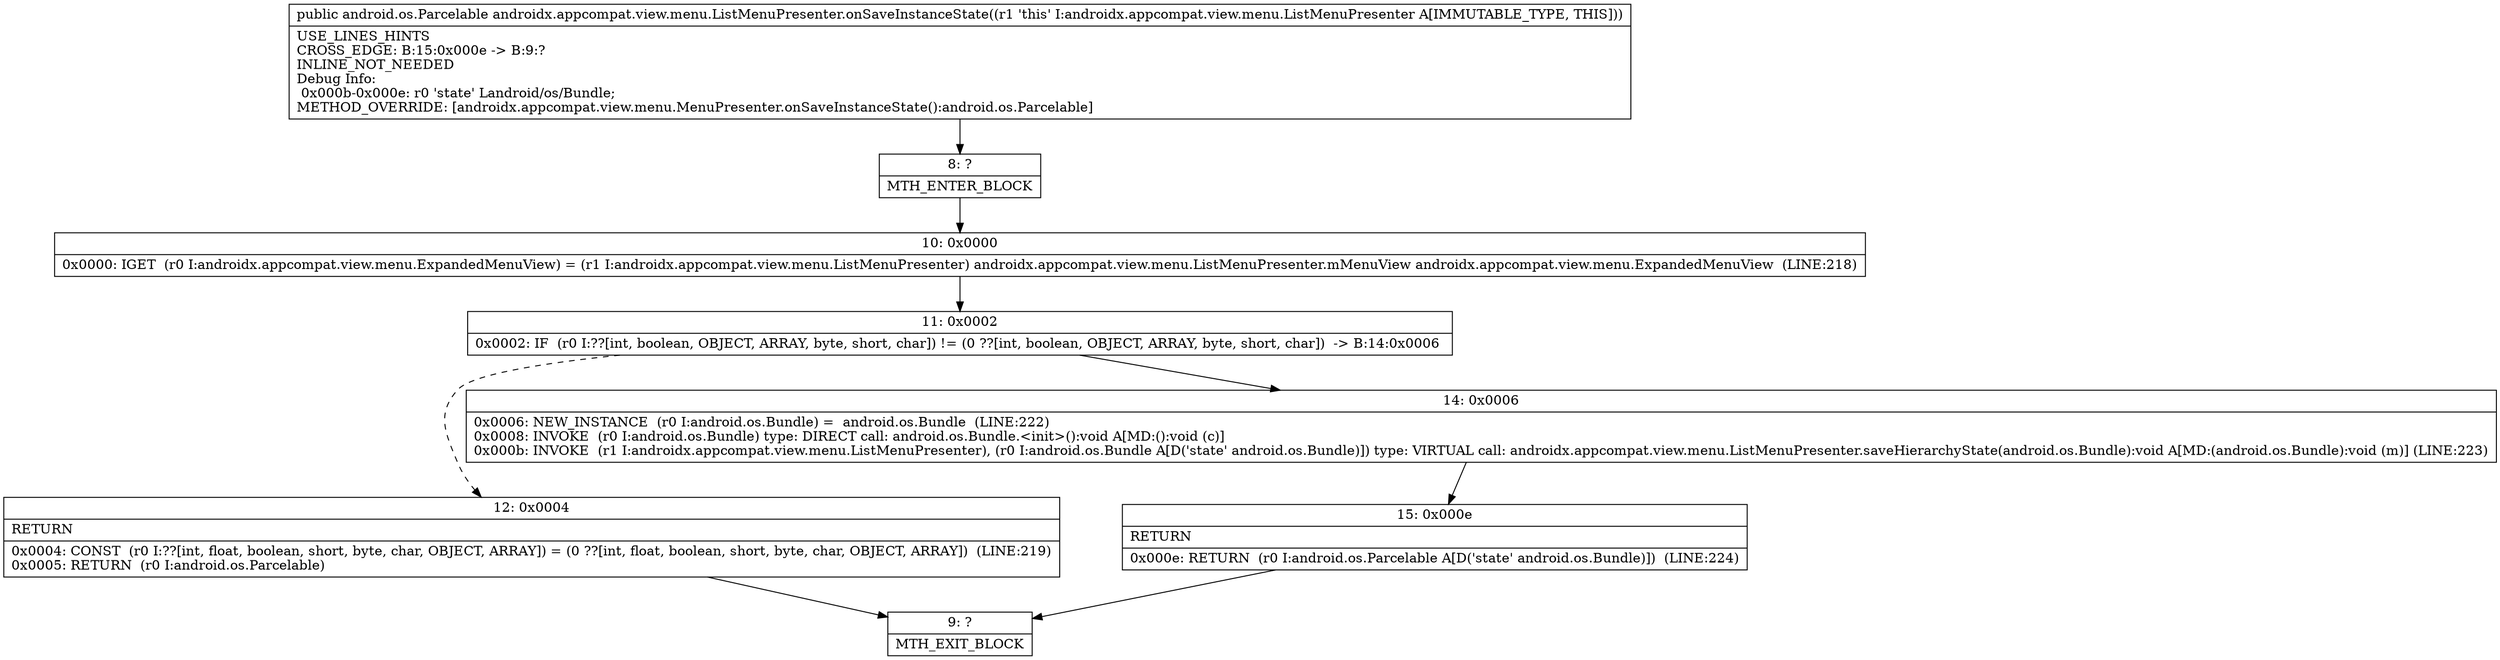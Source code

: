 digraph "CFG forandroidx.appcompat.view.menu.ListMenuPresenter.onSaveInstanceState()Landroid\/os\/Parcelable;" {
Node_8 [shape=record,label="{8\:\ ?|MTH_ENTER_BLOCK\l}"];
Node_10 [shape=record,label="{10\:\ 0x0000|0x0000: IGET  (r0 I:androidx.appcompat.view.menu.ExpandedMenuView) = (r1 I:androidx.appcompat.view.menu.ListMenuPresenter) androidx.appcompat.view.menu.ListMenuPresenter.mMenuView androidx.appcompat.view.menu.ExpandedMenuView  (LINE:218)\l}"];
Node_11 [shape=record,label="{11\:\ 0x0002|0x0002: IF  (r0 I:??[int, boolean, OBJECT, ARRAY, byte, short, char]) != (0 ??[int, boolean, OBJECT, ARRAY, byte, short, char])  \-\> B:14:0x0006 \l}"];
Node_12 [shape=record,label="{12\:\ 0x0004|RETURN\l|0x0004: CONST  (r0 I:??[int, float, boolean, short, byte, char, OBJECT, ARRAY]) = (0 ??[int, float, boolean, short, byte, char, OBJECT, ARRAY])  (LINE:219)\l0x0005: RETURN  (r0 I:android.os.Parcelable) \l}"];
Node_9 [shape=record,label="{9\:\ ?|MTH_EXIT_BLOCK\l}"];
Node_14 [shape=record,label="{14\:\ 0x0006|0x0006: NEW_INSTANCE  (r0 I:android.os.Bundle) =  android.os.Bundle  (LINE:222)\l0x0008: INVOKE  (r0 I:android.os.Bundle) type: DIRECT call: android.os.Bundle.\<init\>():void A[MD:():void (c)]\l0x000b: INVOKE  (r1 I:androidx.appcompat.view.menu.ListMenuPresenter), (r0 I:android.os.Bundle A[D('state' android.os.Bundle)]) type: VIRTUAL call: androidx.appcompat.view.menu.ListMenuPresenter.saveHierarchyState(android.os.Bundle):void A[MD:(android.os.Bundle):void (m)] (LINE:223)\l}"];
Node_15 [shape=record,label="{15\:\ 0x000e|RETURN\l|0x000e: RETURN  (r0 I:android.os.Parcelable A[D('state' android.os.Bundle)])  (LINE:224)\l}"];
MethodNode[shape=record,label="{public android.os.Parcelable androidx.appcompat.view.menu.ListMenuPresenter.onSaveInstanceState((r1 'this' I:androidx.appcompat.view.menu.ListMenuPresenter A[IMMUTABLE_TYPE, THIS]))  | USE_LINES_HINTS\lCROSS_EDGE: B:15:0x000e \-\> B:9:?\lINLINE_NOT_NEEDED\lDebug Info:\l  0x000b\-0x000e: r0 'state' Landroid\/os\/Bundle;\lMETHOD_OVERRIDE: [androidx.appcompat.view.menu.MenuPresenter.onSaveInstanceState():android.os.Parcelable]\l}"];
MethodNode -> Node_8;Node_8 -> Node_10;
Node_10 -> Node_11;
Node_11 -> Node_12[style=dashed];
Node_11 -> Node_14;
Node_12 -> Node_9;
Node_14 -> Node_15;
Node_15 -> Node_9;
}

